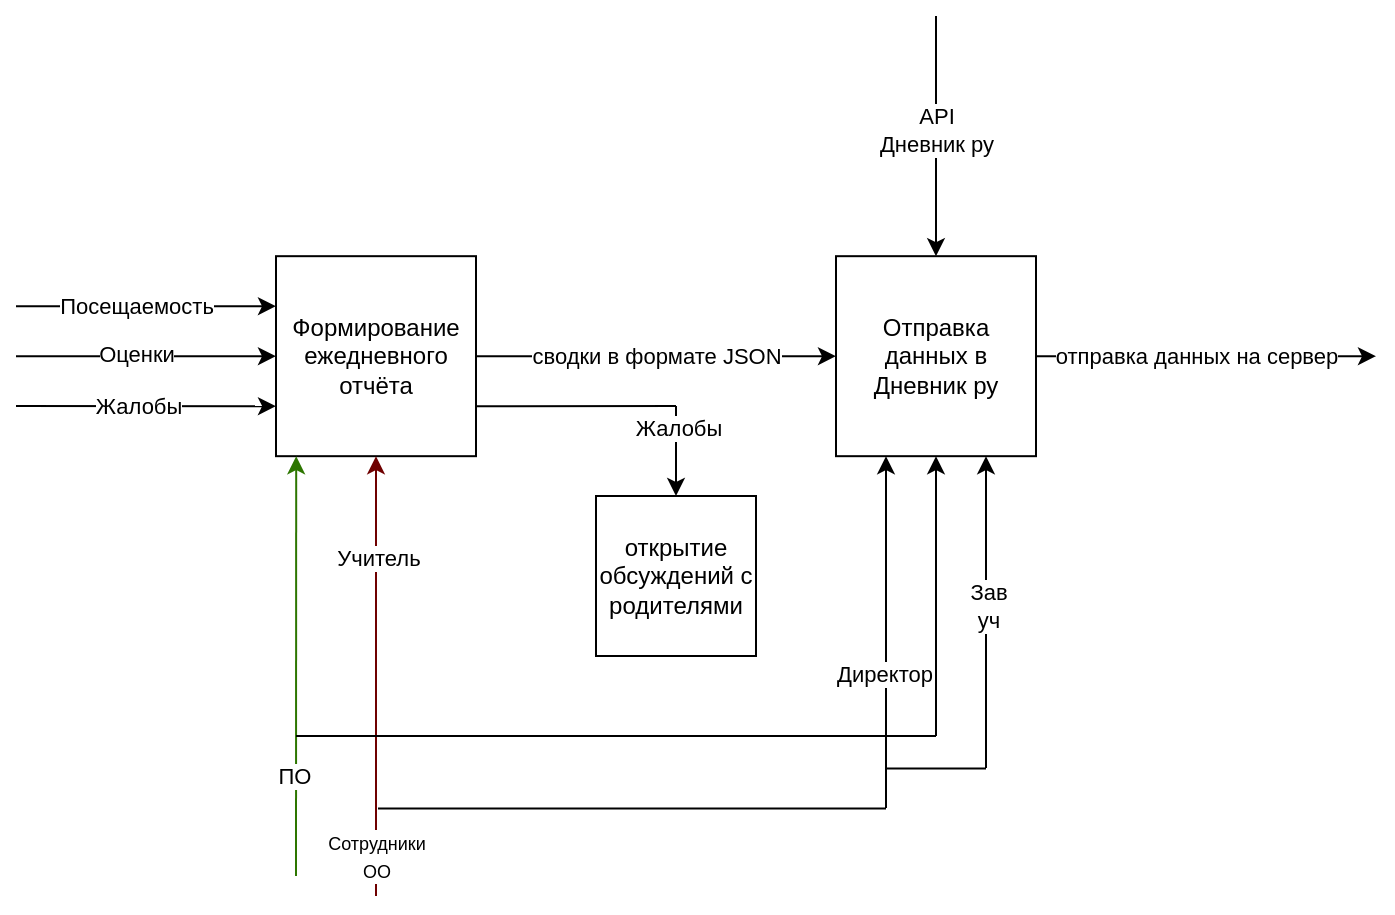 <mxfile version="26.2.14">
  <diagram name="Page-1" id="b520641d-4fe3-3701-9064-5fc419738815">
    <mxGraphModel dx="842" dy="616" grid="1" gridSize="10" guides="1" tooltips="1" connect="1" arrows="1" fold="1" page="1" pageScale="1" pageWidth="1100" pageHeight="850" background="none" math="0" shadow="0">
      <root>
        <mxCell id="0" />
        <mxCell id="1" parent="0" />
        <mxCell id="a_KQKZES5FVJ7V8btjNu-5" value="Формирование ежедневного отчёта" style="whiteSpace=wrap;html=1;aspect=fixed;" parent="1" vertex="1">
          <mxGeometry x="340" y="270.09" width="100" height="100" as="geometry" />
        </mxCell>
        <mxCell id="a_KQKZES5FVJ7V8btjNu-7" value="Отправка данных в Дневник ру" style="whiteSpace=wrap;html=1;aspect=fixed;" parent="1" vertex="1">
          <mxGeometry x="620" y="270.09" width="100" height="100" as="geometry" />
        </mxCell>
        <mxCell id="a_KQKZES5FVJ7V8btjNu-8" value="" style="endArrow=classic;html=1;rounded=0;entryX=0;entryY=0.25;entryDx=0;entryDy=0;" parent="1" target="a_KQKZES5FVJ7V8btjNu-5" edge="1">
          <mxGeometry width="50" height="50" relative="1" as="geometry">
            <mxPoint x="210" y="295.09" as="sourcePoint" />
            <mxPoint x="530" y="430.09" as="targetPoint" />
          </mxGeometry>
        </mxCell>
        <mxCell id="a_KQKZES5FVJ7V8btjNu-9" value="Посещаемость" style="edgeLabel;html=1;align=center;verticalAlign=middle;resizable=0;points=[];" parent="a_KQKZES5FVJ7V8btjNu-8" vertex="1" connectable="0">
          <mxGeometry x="-0.226" relative="1" as="geometry">
            <mxPoint x="9" as="offset" />
          </mxGeometry>
        </mxCell>
        <mxCell id="a_KQKZES5FVJ7V8btjNu-10" value="" style="endArrow=classic;html=1;rounded=0;entryX=0;entryY=0.5;entryDx=0;entryDy=0;" parent="1" target="a_KQKZES5FVJ7V8btjNu-5" edge="1">
          <mxGeometry width="50" height="50" relative="1" as="geometry">
            <mxPoint x="210" y="320.09" as="sourcePoint" />
            <mxPoint x="530" y="430.09" as="targetPoint" />
          </mxGeometry>
        </mxCell>
        <mxCell id="a_KQKZES5FVJ7V8btjNu-11" value="Оценки" style="edgeLabel;html=1;align=center;verticalAlign=middle;resizable=0;points=[];" parent="a_KQKZES5FVJ7V8btjNu-10" vertex="1" connectable="0">
          <mxGeometry x="-0.277" y="1" relative="1" as="geometry">
            <mxPoint x="13" as="offset" />
          </mxGeometry>
        </mxCell>
        <mxCell id="a_KQKZES5FVJ7V8btjNu-12" value="" style="endArrow=classic;html=1;rounded=0;entryX=0;entryY=0.5;entryDx=0;entryDy=0;exitX=1;exitY=0.5;exitDx=0;exitDy=0;" parent="1" source="a_KQKZES5FVJ7V8btjNu-5" target="a_KQKZES5FVJ7V8btjNu-7" edge="1">
          <mxGeometry width="50" height="50" relative="1" as="geometry">
            <mxPoint x="480" y="480.09" as="sourcePoint" />
            <mxPoint x="530" y="430.09" as="targetPoint" />
          </mxGeometry>
        </mxCell>
        <mxCell id="a_KQKZES5FVJ7V8btjNu-13" value="сводки в формате JSON" style="edgeLabel;html=1;align=center;verticalAlign=middle;resizable=0;points=[];" parent="a_KQKZES5FVJ7V8btjNu-12" vertex="1" connectable="0">
          <mxGeometry x="-0.231" relative="1" as="geometry">
            <mxPoint x="21" as="offset" />
          </mxGeometry>
        </mxCell>
        <mxCell id="a_KQKZES5FVJ7V8btjNu-14" value="" style="endArrow=classic;html=1;rounded=0;entryX=0.5;entryY=1;entryDx=0;entryDy=0;fillColor=#a20025;strokeColor=light-dark(#6F0000,#FF0000);" parent="1" target="a_KQKZES5FVJ7V8btjNu-5" edge="1">
          <mxGeometry width="50" height="50" relative="1" as="geometry">
            <mxPoint x="390" y="590" as="sourcePoint" />
            <mxPoint x="540" y="410.09" as="targetPoint" />
          </mxGeometry>
        </mxCell>
        <mxCell id="a_KQKZES5FVJ7V8btjNu-15" value="Учитель" style="edgeLabel;html=1;align=center;verticalAlign=middle;resizable=0;points=[];" parent="a_KQKZES5FVJ7V8btjNu-14" vertex="1" connectable="0">
          <mxGeometry x="0.13" y="-1" relative="1" as="geometry">
            <mxPoint y="-45" as="offset" />
          </mxGeometry>
        </mxCell>
        <mxCell id="LbzOrEqKK1AXwKiynFU2-2" value="&lt;div&gt;&lt;font style=&quot;font-size: 9px;&quot;&gt;Сотрудники&lt;/font&gt;&lt;/div&gt;&lt;div&gt;&lt;font style=&quot;font-size: 9px;&quot;&gt;ОО&lt;/font&gt;&lt;/div&gt;" style="edgeLabel;html=1;align=center;verticalAlign=middle;resizable=0;points=[];" vertex="1" connectable="0" parent="a_KQKZES5FVJ7V8btjNu-14">
          <mxGeometry x="-0.804" relative="1" as="geometry">
            <mxPoint y="1" as="offset" />
          </mxGeometry>
        </mxCell>
        <mxCell id="a_KQKZES5FVJ7V8btjNu-16" value="" style="endArrow=classic;html=1;rounded=0;entryX=0.25;entryY=1;entryDx=0;entryDy=0;strokeColor=light-dark(#000000,#FF0000);" parent="1" target="a_KQKZES5FVJ7V8btjNu-7" edge="1">
          <mxGeometry width="50" height="50" relative="1" as="geometry">
            <mxPoint x="645" y="546" as="sourcePoint" />
            <mxPoint x="540" y="410.09" as="targetPoint" />
          </mxGeometry>
        </mxCell>
        <mxCell id="a_KQKZES5FVJ7V8btjNu-19" value="Директор" style="edgeLabel;html=1;align=center;verticalAlign=middle;resizable=0;points=[];" parent="a_KQKZES5FVJ7V8btjNu-16" vertex="1" connectable="0">
          <mxGeometry x="-0.062" y="1" relative="1" as="geometry">
            <mxPoint y="15" as="offset" />
          </mxGeometry>
        </mxCell>
        <mxCell id="a_KQKZES5FVJ7V8btjNu-17" value="" style="endArrow=none;html=1;rounded=0;strokeColor=light-dark(#000000,#FF0000);" parent="1" edge="1">
          <mxGeometry width="50" height="50" relative="1" as="geometry">
            <mxPoint x="645" y="546.25" as="sourcePoint" />
            <mxPoint x="391" y="546.25" as="targetPoint" />
            <Array as="points">
              <mxPoint x="520" y="546.25" />
            </Array>
          </mxGeometry>
        </mxCell>
        <mxCell id="a_KQKZES5FVJ7V8btjNu-20" value="" style="endArrow=none;html=1;rounded=0;strokeColor=light-dark(#000000,#FF0000);" parent="1" edge="1">
          <mxGeometry width="50" height="50" relative="1" as="geometry">
            <mxPoint x="645" y="526.25" as="sourcePoint" />
            <mxPoint x="695" y="526.25" as="targetPoint" />
            <Array as="points">
              <mxPoint x="665" y="526.25" />
            </Array>
          </mxGeometry>
        </mxCell>
        <mxCell id="a_KQKZES5FVJ7V8btjNu-21" value="" style="endArrow=classic;html=1;rounded=0;entryX=0.75;entryY=1;entryDx=0;entryDy=0;strokeColor=light-dark(#000000,#FF0000);" parent="1" target="a_KQKZES5FVJ7V8btjNu-7" edge="1">
          <mxGeometry width="50" height="50" relative="1" as="geometry">
            <mxPoint x="695" y="526" as="sourcePoint" />
            <mxPoint x="540" y="410.09" as="targetPoint" />
          </mxGeometry>
        </mxCell>
        <mxCell id="a_KQKZES5FVJ7V8btjNu-22" value="&lt;div&gt;Зав&lt;/div&gt;&lt;div&gt;уч&lt;/div&gt;" style="edgeLabel;html=1;align=center;verticalAlign=middle;resizable=0;points=[];" parent="a_KQKZES5FVJ7V8btjNu-21" vertex="1" connectable="0">
          <mxGeometry x="0.043" y="-1" relative="1" as="geometry">
            <mxPoint as="offset" />
          </mxGeometry>
        </mxCell>
        <mxCell id="a_KQKZES5FVJ7V8btjNu-23" value="" style="endArrow=classic;html=1;rounded=0;exitX=1;exitY=0.5;exitDx=0;exitDy=0;" parent="1" source="a_KQKZES5FVJ7V8btjNu-7" edge="1">
          <mxGeometry width="50" height="50" relative="1" as="geometry">
            <mxPoint x="490" y="460.09" as="sourcePoint" />
            <mxPoint x="890" y="320.09" as="targetPoint" />
          </mxGeometry>
        </mxCell>
        <mxCell id="a_KQKZES5FVJ7V8btjNu-24" value="отправка данных на сервер" style="edgeLabel;html=1;align=center;verticalAlign=middle;resizable=0;points=[];" parent="a_KQKZES5FVJ7V8btjNu-23" vertex="1" connectable="0">
          <mxGeometry x="0.082" y="-2" relative="1" as="geometry">
            <mxPoint x="-12" y="-2" as="offset" />
          </mxGeometry>
        </mxCell>
        <mxCell id="LbzOrEqKK1AXwKiynFU2-1" value="" style="endArrow=classic;html=1;rounded=0;entryX=0.101;entryY=1;entryDx=0;entryDy=0;entryPerimeter=0;fillColor=#60a917;strokeColor=light-dark(#2D7600,#09B12B);" edge="1" parent="1" target="a_KQKZES5FVJ7V8btjNu-5">
          <mxGeometry width="50" height="50" relative="1" as="geometry">
            <mxPoint x="350" y="580" as="sourcePoint" />
            <mxPoint x="520" y="440.09" as="targetPoint" />
          </mxGeometry>
        </mxCell>
        <mxCell id="LbzOrEqKK1AXwKiynFU2-3" value="ПО" style="edgeLabel;html=1;align=center;verticalAlign=middle;resizable=0;points=[];" vertex="1" connectable="0" parent="LbzOrEqKK1AXwKiynFU2-1">
          <mxGeometry x="-0.017" y="1" relative="1" as="geometry">
            <mxPoint y="53" as="offset" />
          </mxGeometry>
        </mxCell>
        <mxCell id="LbzOrEqKK1AXwKiynFU2-4" value="" style="endArrow=classic;html=1;rounded=0;entryX=0.5;entryY=1;entryDx=0;entryDy=0;strokeColor=light-dark(#000000,#09B12B);" edge="1" parent="1" target="a_KQKZES5FVJ7V8btjNu-7">
          <mxGeometry width="50" height="50" relative="1" as="geometry">
            <mxPoint x="670" y="510" as="sourcePoint" />
            <mxPoint x="530" y="420.09" as="targetPoint" />
          </mxGeometry>
        </mxCell>
        <mxCell id="LbzOrEqKK1AXwKiynFU2-5" value="" style="endArrow=none;html=1;rounded=0;strokeColor=light-dark(#000000,#09B12B);" edge="1" parent="1">
          <mxGeometry width="50" height="50" relative="1" as="geometry">
            <mxPoint x="350" y="510" as="sourcePoint" />
            <mxPoint x="670" y="510" as="targetPoint" />
          </mxGeometry>
        </mxCell>
        <mxCell id="LbzOrEqKK1AXwKiynFU2-7" value="" style="endArrow=classic;html=1;rounded=0;entryX=0.5;entryY=0;entryDx=0;entryDy=0;" edge="1" parent="1" target="a_KQKZES5FVJ7V8btjNu-7">
          <mxGeometry width="50" height="50" relative="1" as="geometry">
            <mxPoint x="670" y="150" as="sourcePoint" />
            <mxPoint x="690" y="250" as="targetPoint" />
          </mxGeometry>
        </mxCell>
        <mxCell id="LbzOrEqKK1AXwKiynFU2-8" value="&lt;div&gt;API&lt;/div&gt;&lt;div&gt;Дневник ру&lt;/div&gt;" style="edgeLabel;html=1;align=center;verticalAlign=middle;resizable=0;points=[];" vertex="1" connectable="0" parent="LbzOrEqKK1AXwKiynFU2-7">
          <mxGeometry x="0.292" y="-1" relative="1" as="geometry">
            <mxPoint x="1" y="-21" as="offset" />
          </mxGeometry>
        </mxCell>
        <mxCell id="LbzOrEqKK1AXwKiynFU2-9" value="" style="endArrow=classic;html=1;rounded=0;entryX=0;entryY=0.75;entryDx=0;entryDy=0;" edge="1" parent="1" target="a_KQKZES5FVJ7V8btjNu-5">
          <mxGeometry width="50" height="50" relative="1" as="geometry">
            <mxPoint x="210" y="345" as="sourcePoint" />
            <mxPoint x="520" y="430" as="targetPoint" />
          </mxGeometry>
        </mxCell>
        <mxCell id="LbzOrEqKK1AXwKiynFU2-10" value="Жалобы" style="edgeLabel;html=1;align=center;verticalAlign=middle;resizable=0;points=[];" vertex="1" connectable="0" parent="LbzOrEqKK1AXwKiynFU2-9">
          <mxGeometry x="-0.268" relative="1" as="geometry">
            <mxPoint x="13" as="offset" />
          </mxGeometry>
        </mxCell>
        <mxCell id="LbzOrEqKK1AXwKiynFU2-12" value="" style="endArrow=none;html=1;rounded=0;exitX=1;exitY=0.75;exitDx=0;exitDy=0;" edge="1" parent="1" source="a_KQKZES5FVJ7V8btjNu-5">
          <mxGeometry width="50" height="50" relative="1" as="geometry">
            <mxPoint x="580" y="500" as="sourcePoint" />
            <mxPoint x="540" y="345" as="targetPoint" />
          </mxGeometry>
        </mxCell>
        <mxCell id="LbzOrEqKK1AXwKiynFU2-18" value="открытие обсуждений с родителями" style="whiteSpace=wrap;html=1;aspect=fixed;" vertex="1" parent="1">
          <mxGeometry x="500" y="390" width="80" height="80" as="geometry" />
        </mxCell>
        <mxCell id="LbzOrEqKK1AXwKiynFU2-19" value="" style="endArrow=classic;html=1;rounded=0;entryX=0.5;entryY=0;entryDx=0;entryDy=0;" edge="1" parent="1" target="LbzOrEqKK1AXwKiynFU2-18">
          <mxGeometry width="50" height="50" relative="1" as="geometry">
            <mxPoint x="540" y="345" as="sourcePoint" />
            <mxPoint x="600" y="430" as="targetPoint" />
          </mxGeometry>
        </mxCell>
        <mxCell id="LbzOrEqKK1AXwKiynFU2-20" value="Жалобы" style="edgeLabel;html=1;align=center;verticalAlign=middle;resizable=0;points=[];" vertex="1" connectable="0" parent="LbzOrEqKK1AXwKiynFU2-19">
          <mxGeometry x="-0.518" y="1" relative="1" as="geometry">
            <mxPoint as="offset" />
          </mxGeometry>
        </mxCell>
      </root>
    </mxGraphModel>
  </diagram>
</mxfile>
